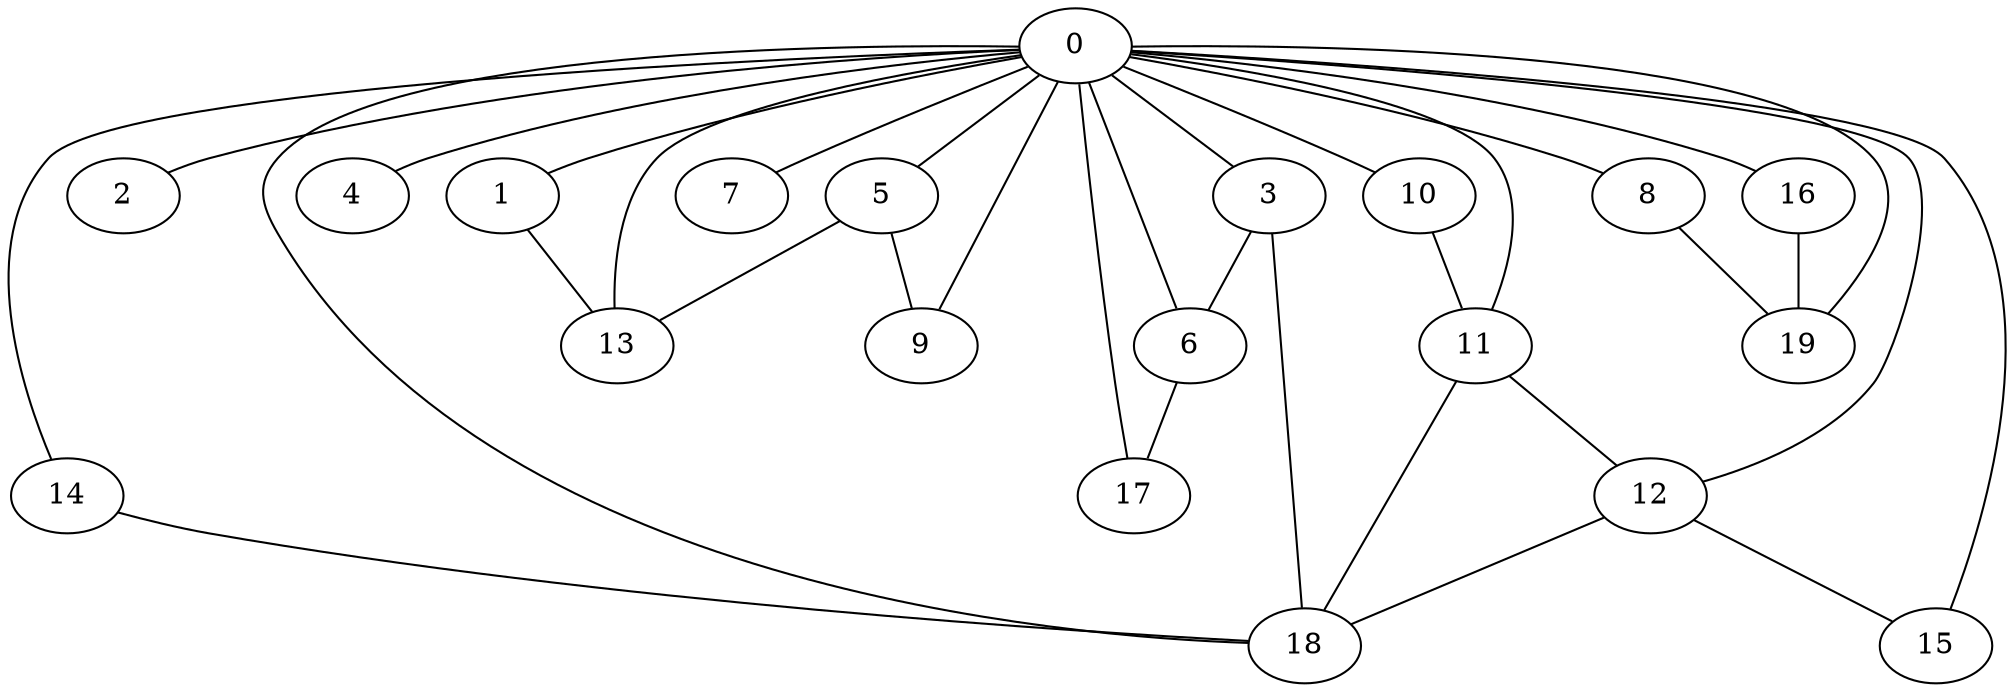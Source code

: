 graph graphname {0--1
0--2
0--3
0--4
0--5
0--6
0--7
0--8
0--9
0--10
0--11
0--12
0--13
0--14
0--15
0--16
0--17
0--18
0--19
1--13
3--6
3--18
5--9
5--13
6--17
8--19
10--11
11--12
11--18
12--15
12--18
14--18
16--19
}